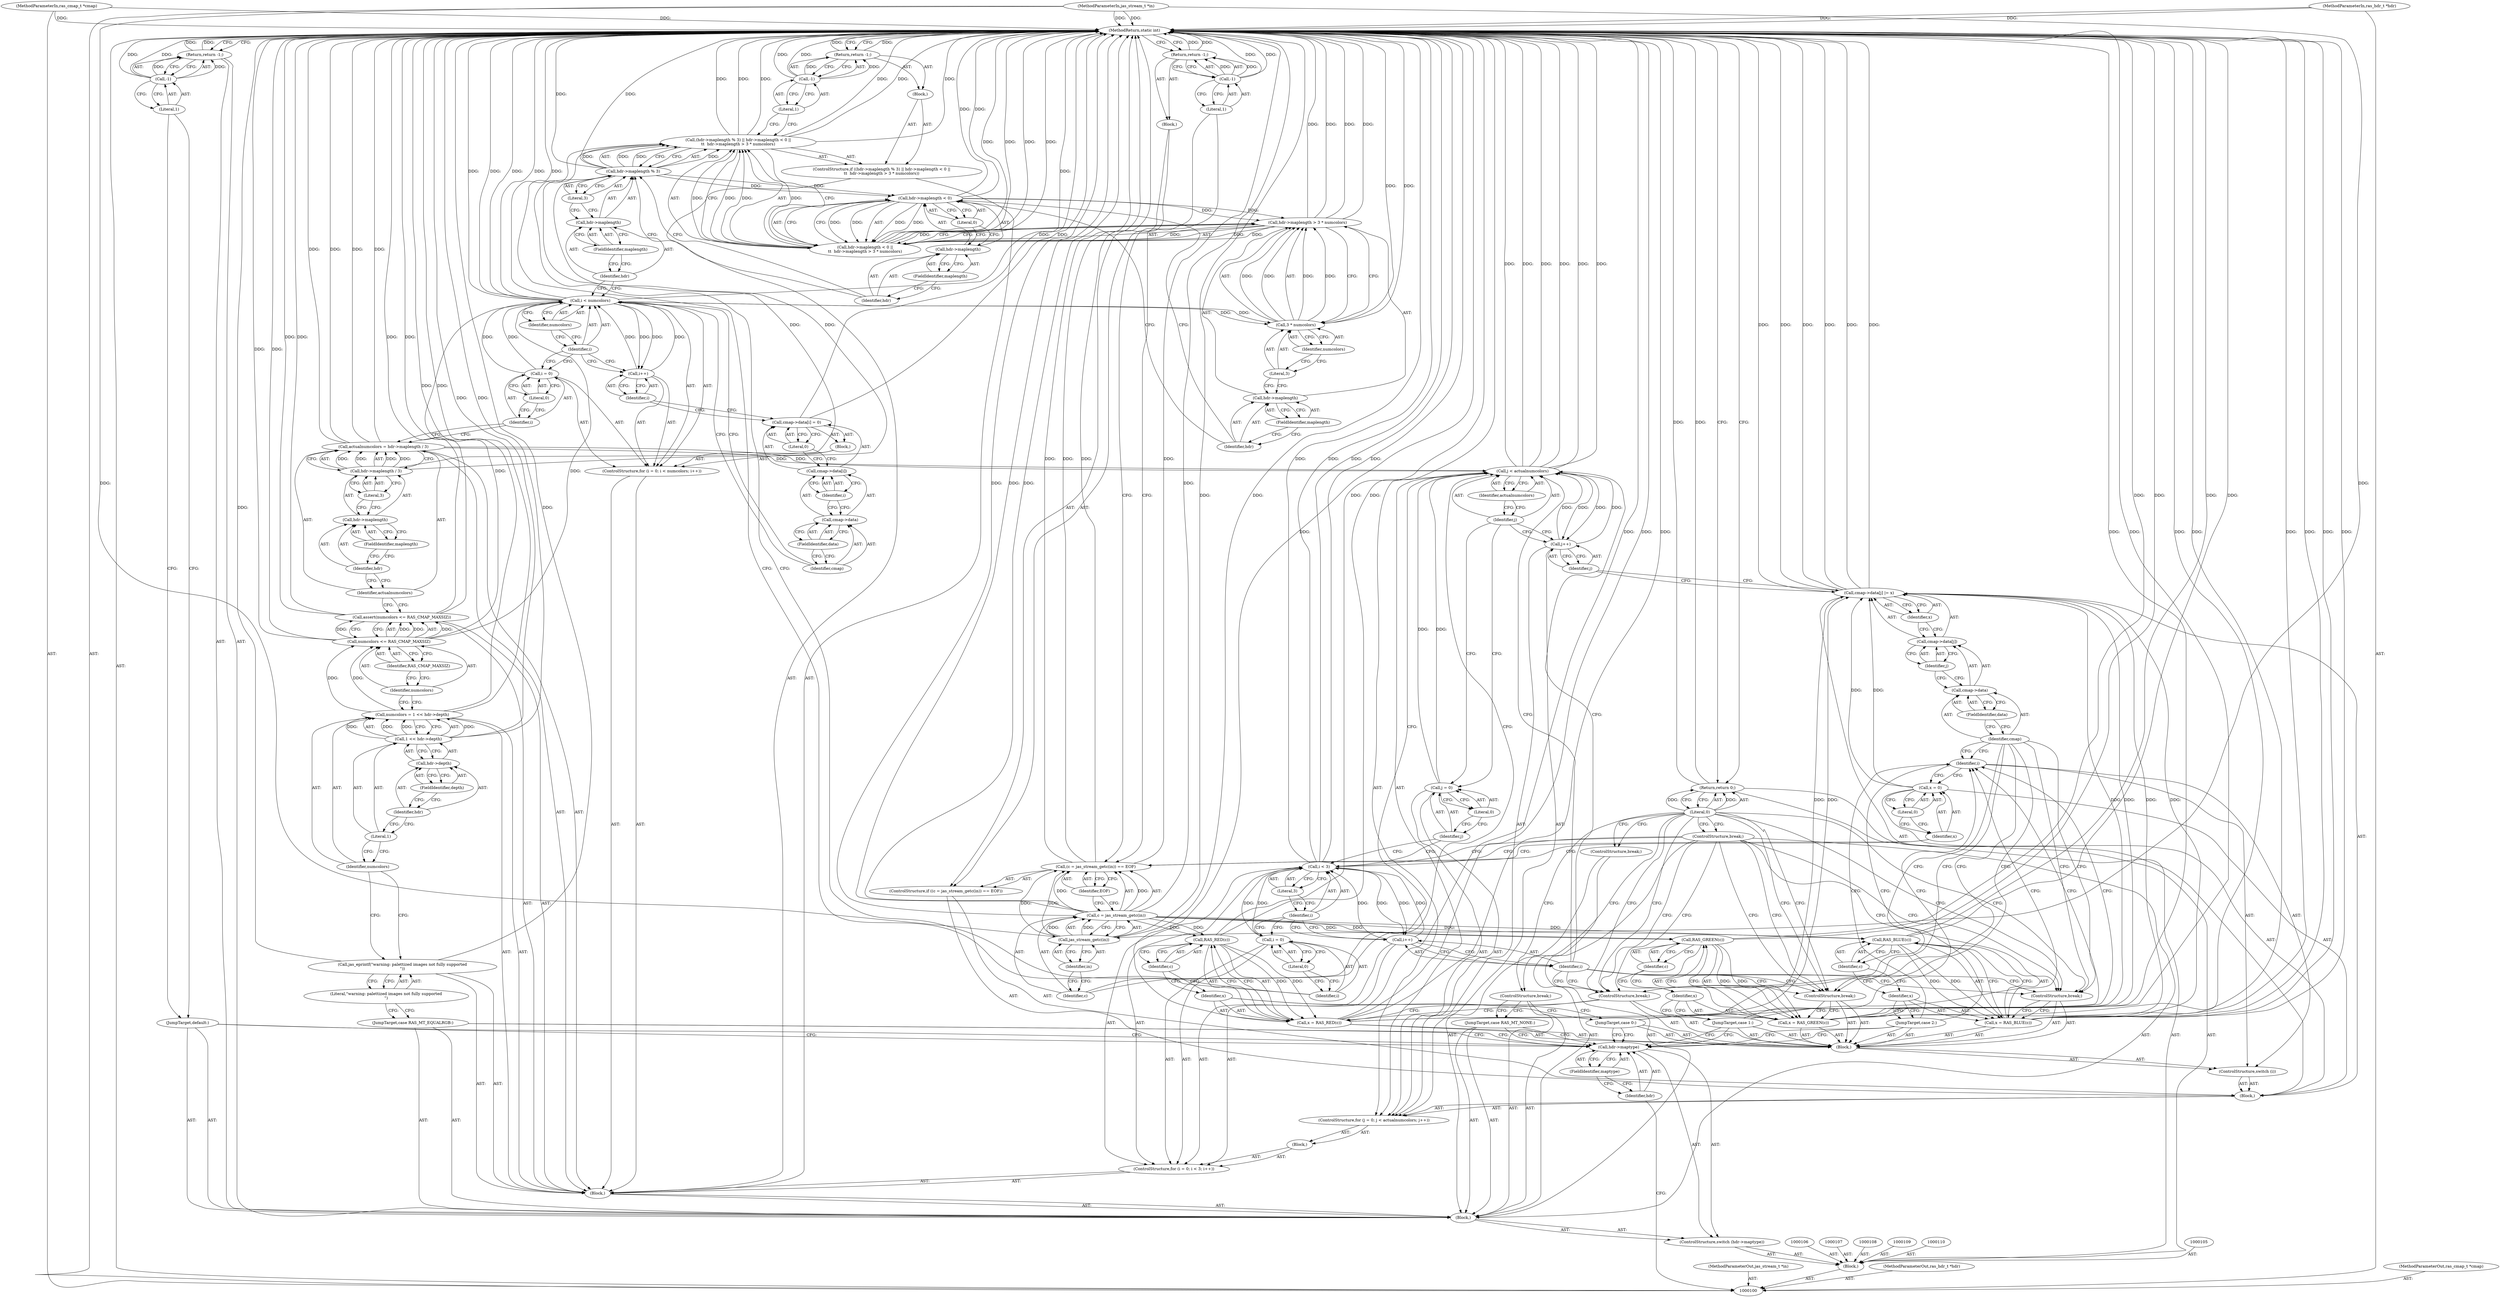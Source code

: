 digraph "1_jasper_411a4068f8c464e883358bf403a3e25158863823" {
"1000251" [label="(MethodReturn,static int)"];
"1000101" [label="(MethodParameterIn,jas_stream_t *in)"];
"1000358" [label="(MethodParameterOut,jas_stream_t *in)"];
"1000102" [label="(MethodParameterIn,ras_hdr_t *hdr)"];
"1000359" [label="(MethodParameterOut,ras_hdr_t *hdr)"];
"1000103" [label="(MethodParameterIn,ras_cmap_t *cmap)"];
"1000360" [label="(MethodParameterOut,ras_cmap_t *cmap)"];
"1000111" [label="(ControlStructure,switch (hdr->maptype))"];
"1000114" [label="(FieldIdentifier,maptype)"];
"1000115" [label="(Block,)"];
"1000112" [label="(Call,hdr->maptype)"];
"1000113" [label="(Identifier,hdr)"];
"1000116" [label="(JumpTarget,case RAS_MT_NONE:)"];
"1000117" [label="(ControlStructure,break;)"];
"1000118" [label="(JumpTarget,case RAS_MT_EQUALRGB:)"];
"1000119" [label="(Block,)"];
"1000121" [label="(Literal,\"warning: palettized images not fully supported\n\")"];
"1000120" [label="(Call,jas_eprintf(\"warning: palettized images not fully supported\n\"))"];
"1000124" [label="(Call,1 << hdr->depth)"];
"1000125" [label="(Literal,1)"];
"1000126" [label="(Call,hdr->depth)"];
"1000127" [label="(Identifier,hdr)"];
"1000128" [label="(FieldIdentifier,depth)"];
"1000122" [label="(Call,numcolors = 1 << hdr->depth)"];
"1000123" [label="(Identifier,numcolors)"];
"1000129" [label="(Call,assert(numcolors <= RAS_CMAP_MAXSIZ))"];
"1000132" [label="(Identifier,RAS_CMAP_MAXSIZ)"];
"1000130" [label="(Call,numcolors <= RAS_CMAP_MAXSIZ)"];
"1000131" [label="(Identifier,numcolors)"];
"1000135" [label="(Call,hdr->maplength / 3)"];
"1000136" [label="(Call,hdr->maplength)"];
"1000137" [label="(Identifier,hdr)"];
"1000138" [label="(FieldIdentifier,maplength)"];
"1000133" [label="(Call,actualnumcolors = hdr->maplength / 3)"];
"1000134" [label="(Identifier,actualnumcolors)"];
"1000139" [label="(Literal,3)"];
"1000143" [label="(Literal,0)"];
"1000144" [label="(Call,i < numcolors)"];
"1000145" [label="(Identifier,i)"];
"1000146" [label="(Identifier,numcolors)"];
"1000140" [label="(ControlStructure,for (i = 0; i < numcolors; i++))"];
"1000147" [label="(Call,i++)"];
"1000148" [label="(Identifier,i)"];
"1000149" [label="(Block,)"];
"1000141" [label="(Call,i = 0)"];
"1000142" [label="(Identifier,i)"];
"1000104" [label="(Block,)"];
"1000154" [label="(FieldIdentifier,data)"];
"1000155" [label="(Identifier,i)"];
"1000156" [label="(Literal,0)"];
"1000150" [label="(Call,cmap->data[i] = 0)"];
"1000151" [label="(Call,cmap->data[i])"];
"1000152" [label="(Call,cmap->data)"];
"1000153" [label="(Identifier,cmap)"];
"1000162" [label="(FieldIdentifier,maplength)"];
"1000157" [label="(ControlStructure,if ((hdr->maplength % 3) || hdr->maplength < 0 ||\n\t\t  hdr->maplength > 3 * numcolors))"];
"1000163" [label="(Literal,3)"];
"1000164" [label="(Call,hdr->maplength < 0 ||\n\t\t  hdr->maplength > 3 * numcolors)"];
"1000165" [label="(Call,hdr->maplength < 0)"];
"1000166" [label="(Call,hdr->maplength)"];
"1000167" [label="(Identifier,hdr)"];
"1000168" [label="(FieldIdentifier,maplength)"];
"1000169" [label="(Literal,0)"];
"1000158" [label="(Call,(hdr->maplength % 3) || hdr->maplength < 0 ||\n\t\t  hdr->maplength > 3 * numcolors)"];
"1000159" [label="(Call,hdr->maplength % 3)"];
"1000160" [label="(Call,hdr->maplength)"];
"1000161" [label="(Identifier,hdr)"];
"1000174" [label="(Call,3 * numcolors)"];
"1000175" [label="(Literal,3)"];
"1000176" [label="(Identifier,numcolors)"];
"1000177" [label="(Block,)"];
"1000170" [label="(Call,hdr->maplength > 3 * numcolors)"];
"1000171" [label="(Call,hdr->maplength)"];
"1000172" [label="(Identifier,hdr)"];
"1000173" [label="(FieldIdentifier,maplength)"];
"1000179" [label="(Call,-1)"];
"1000180" [label="(Literal,1)"];
"1000178" [label="(Return,return -1;)"];
"1000184" [label="(Literal,0)"];
"1000185" [label="(Call,i < 3)"];
"1000186" [label="(Identifier,i)"];
"1000187" [label="(Literal,3)"];
"1000181" [label="(ControlStructure,for (i = 0; i < 3; i++))"];
"1000188" [label="(Call,i++)"];
"1000189" [label="(Identifier,i)"];
"1000190" [label="(Block,)"];
"1000182" [label="(Call,i = 0)"];
"1000183" [label="(Identifier,i)"];
"1000194" [label="(Literal,0)"];
"1000195" [label="(Call,j < actualnumcolors)"];
"1000196" [label="(Identifier,j)"];
"1000197" [label="(Identifier,actualnumcolors)"];
"1000191" [label="(ControlStructure,for (j = 0; j < actualnumcolors; j++))"];
"1000198" [label="(Call,j++)"];
"1000199" [label="(Identifier,j)"];
"1000200" [label="(Block,)"];
"1000192" [label="(Call,j = 0)"];
"1000193" [label="(Identifier,j)"];
"1000205" [label="(Call,jas_stream_getc(in))"];
"1000206" [label="(Identifier,in)"];
"1000207" [label="(Identifier,EOF)"];
"1000201" [label="(ControlStructure,if ((c = jas_stream_getc(in)) == EOF))"];
"1000208" [label="(Block,)"];
"1000202" [label="(Call,(c = jas_stream_getc(in)) == EOF)"];
"1000203" [label="(Call,c = jas_stream_getc(in))"];
"1000204" [label="(Identifier,c)"];
"1000210" [label="(Call,-1)"];
"1000211" [label="(Literal,1)"];
"1000209" [label="(Return,return -1;)"];
"1000212" [label="(Call,x = 0)"];
"1000213" [label="(Identifier,x)"];
"1000214" [label="(Literal,0)"];
"1000216" [label="(Identifier,i)"];
"1000217" [label="(Block,)"];
"1000215" [label="(ControlStructure,switch (i))"];
"1000218" [label="(JumpTarget,case 0:)"];
"1000222" [label="(Identifier,c)"];
"1000219" [label="(Call,x = RAS_RED(c))"];
"1000220" [label="(Identifier,x)"];
"1000221" [label="(Call,RAS_RED(c))"];
"1000223" [label="(ControlStructure,break;)"];
"1000224" [label="(JumpTarget,case 1:)"];
"1000228" [label="(Identifier,c)"];
"1000225" [label="(Call,x = RAS_GREEN(c))"];
"1000226" [label="(Identifier,x)"];
"1000227" [label="(Call,RAS_GREEN(c))"];
"1000229" [label="(ControlStructure,break;)"];
"1000230" [label="(JumpTarget,case 2:)"];
"1000234" [label="(Identifier,c)"];
"1000231" [label="(Call,x = RAS_BLUE(c))"];
"1000232" [label="(Identifier,x)"];
"1000233" [label="(Call,RAS_BLUE(c))"];
"1000235" [label="(ControlStructure,break;)"];
"1000240" [label="(FieldIdentifier,data)"];
"1000241" [label="(Identifier,j)"];
"1000242" [label="(Identifier,x)"];
"1000236" [label="(Call,cmap->data[j] |= x)"];
"1000237" [label="(Call,cmap->data[j])"];
"1000238" [label="(Call,cmap->data)"];
"1000239" [label="(Identifier,cmap)"];
"1000243" [label="(ControlStructure,break;)"];
"1000244" [label="(JumpTarget,default:)"];
"1000247" [label="(Literal,1)"];
"1000245" [label="(Return,return -1;)"];
"1000246" [label="(Call,-1)"];
"1000248" [label="(ControlStructure,break;)"];
"1000249" [label="(Return,return 0;)"];
"1000250" [label="(Literal,0)"];
"1000251" -> "1000100"  [label="AST: "];
"1000251" -> "1000178"  [label="CFG: "];
"1000251" -> "1000209"  [label="CFG: "];
"1000251" -> "1000245"  [label="CFG: "];
"1000251" -> "1000249"  [label="CFG: "];
"1000178" -> "1000251"  [label="DDG: "];
"1000249" -> "1000251"  [label="DDG: "];
"1000209" -> "1000251"  [label="DDG: "];
"1000245" -> "1000251"  [label="DDG: "];
"1000236" -> "1000251"  [label="DDG: "];
"1000236" -> "1000251"  [label="DDG: "];
"1000236" -> "1000251"  [label="DDG: "];
"1000185" -> "1000251"  [label="DDG: "];
"1000185" -> "1000251"  [label="DDG: "];
"1000179" -> "1000251"  [label="DDG: "];
"1000202" -> "1000251"  [label="DDG: "];
"1000202" -> "1000251"  [label="DDG: "];
"1000203" -> "1000251"  [label="DDG: "];
"1000203" -> "1000251"  [label="DDG: "];
"1000170" -> "1000251"  [label="DDG: "];
"1000170" -> "1000251"  [label="DDG: "];
"1000158" -> "1000251"  [label="DDG: "];
"1000158" -> "1000251"  [label="DDG: "];
"1000158" -> "1000251"  [label="DDG: "];
"1000129" -> "1000251"  [label="DDG: "];
"1000129" -> "1000251"  [label="DDG: "];
"1000124" -> "1000251"  [label="DDG: "];
"1000219" -> "1000251"  [label="DDG: "];
"1000219" -> "1000251"  [label="DDG: "];
"1000225" -> "1000251"  [label="DDG: "];
"1000225" -> "1000251"  [label="DDG: "];
"1000210" -> "1000251"  [label="DDG: "];
"1000150" -> "1000251"  [label="DDG: "];
"1000231" -> "1000251"  [label="DDG: "];
"1000231" -> "1000251"  [label="DDG: "];
"1000159" -> "1000251"  [label="DDG: "];
"1000227" -> "1000251"  [label="DDG: "];
"1000205" -> "1000251"  [label="DDG: "];
"1000130" -> "1000251"  [label="DDG: "];
"1000165" -> "1000251"  [label="DDG: "];
"1000195" -> "1000251"  [label="DDG: "];
"1000195" -> "1000251"  [label="DDG: "];
"1000195" -> "1000251"  [label="DDG: "];
"1000144" -> "1000251"  [label="DDG: "];
"1000144" -> "1000251"  [label="DDG: "];
"1000144" -> "1000251"  [label="DDG: "];
"1000133" -> "1000251"  [label="DDG: "];
"1000133" -> "1000251"  [label="DDG: "];
"1000103" -> "1000251"  [label="DDG: "];
"1000221" -> "1000251"  [label="DDG: "];
"1000174" -> "1000251"  [label="DDG: "];
"1000102" -> "1000251"  [label="DDG: "];
"1000101" -> "1000251"  [label="DDG: "];
"1000120" -> "1000251"  [label="DDG: "];
"1000233" -> "1000251"  [label="DDG: "];
"1000164" -> "1000251"  [label="DDG: "];
"1000164" -> "1000251"  [label="DDG: "];
"1000246" -> "1000251"  [label="DDG: "];
"1000122" -> "1000251"  [label="DDG: "];
"1000101" -> "1000100"  [label="AST: "];
"1000101" -> "1000251"  [label="DDG: "];
"1000101" -> "1000205"  [label="DDG: "];
"1000358" -> "1000100"  [label="AST: "];
"1000102" -> "1000100"  [label="AST: "];
"1000102" -> "1000251"  [label="DDG: "];
"1000359" -> "1000100"  [label="AST: "];
"1000103" -> "1000100"  [label="AST: "];
"1000103" -> "1000251"  [label="DDG: "];
"1000360" -> "1000100"  [label="AST: "];
"1000111" -> "1000104"  [label="AST: "];
"1000112" -> "1000111"  [label="AST: "];
"1000115" -> "1000111"  [label="AST: "];
"1000114" -> "1000112"  [label="AST: "];
"1000114" -> "1000113"  [label="CFG: "];
"1000112" -> "1000114"  [label="CFG: "];
"1000115" -> "1000111"  [label="AST: "];
"1000116" -> "1000115"  [label="AST: "];
"1000117" -> "1000115"  [label="AST: "];
"1000118" -> "1000115"  [label="AST: "];
"1000119" -> "1000115"  [label="AST: "];
"1000243" -> "1000115"  [label="AST: "];
"1000244" -> "1000115"  [label="AST: "];
"1000245" -> "1000115"  [label="AST: "];
"1000248" -> "1000115"  [label="AST: "];
"1000112" -> "1000111"  [label="AST: "];
"1000112" -> "1000114"  [label="CFG: "];
"1000113" -> "1000112"  [label="AST: "];
"1000114" -> "1000112"  [label="AST: "];
"1000116" -> "1000112"  [label="CFG: "];
"1000118" -> "1000112"  [label="CFG: "];
"1000218" -> "1000112"  [label="CFG: "];
"1000224" -> "1000112"  [label="CFG: "];
"1000230" -> "1000112"  [label="CFG: "];
"1000244" -> "1000112"  [label="CFG: "];
"1000113" -> "1000112"  [label="AST: "];
"1000113" -> "1000100"  [label="CFG: "];
"1000114" -> "1000113"  [label="CFG: "];
"1000116" -> "1000115"  [label="AST: "];
"1000116" -> "1000112"  [label="CFG: "];
"1000117" -> "1000116"  [label="CFG: "];
"1000117" -> "1000115"  [label="AST: "];
"1000117" -> "1000116"  [label="CFG: "];
"1000250" -> "1000117"  [label="CFG: "];
"1000118" -> "1000115"  [label="AST: "];
"1000118" -> "1000112"  [label="CFG: "];
"1000121" -> "1000118"  [label="CFG: "];
"1000119" -> "1000115"  [label="AST: "];
"1000120" -> "1000119"  [label="AST: "];
"1000122" -> "1000119"  [label="AST: "];
"1000129" -> "1000119"  [label="AST: "];
"1000133" -> "1000119"  [label="AST: "];
"1000140" -> "1000119"  [label="AST: "];
"1000157" -> "1000119"  [label="AST: "];
"1000181" -> "1000119"  [label="AST: "];
"1000121" -> "1000120"  [label="AST: "];
"1000121" -> "1000118"  [label="CFG: "];
"1000120" -> "1000121"  [label="CFG: "];
"1000120" -> "1000119"  [label="AST: "];
"1000120" -> "1000121"  [label="CFG: "];
"1000121" -> "1000120"  [label="AST: "];
"1000123" -> "1000120"  [label="CFG: "];
"1000120" -> "1000251"  [label="DDG: "];
"1000124" -> "1000122"  [label="AST: "];
"1000124" -> "1000126"  [label="CFG: "];
"1000125" -> "1000124"  [label="AST: "];
"1000126" -> "1000124"  [label="AST: "];
"1000122" -> "1000124"  [label="CFG: "];
"1000124" -> "1000251"  [label="DDG: "];
"1000124" -> "1000122"  [label="DDG: "];
"1000124" -> "1000122"  [label="DDG: "];
"1000125" -> "1000124"  [label="AST: "];
"1000125" -> "1000123"  [label="CFG: "];
"1000127" -> "1000125"  [label="CFG: "];
"1000126" -> "1000124"  [label="AST: "];
"1000126" -> "1000128"  [label="CFG: "];
"1000127" -> "1000126"  [label="AST: "];
"1000128" -> "1000126"  [label="AST: "];
"1000124" -> "1000126"  [label="CFG: "];
"1000127" -> "1000126"  [label="AST: "];
"1000127" -> "1000125"  [label="CFG: "];
"1000128" -> "1000127"  [label="CFG: "];
"1000128" -> "1000126"  [label="AST: "];
"1000128" -> "1000127"  [label="CFG: "];
"1000126" -> "1000128"  [label="CFG: "];
"1000122" -> "1000119"  [label="AST: "];
"1000122" -> "1000124"  [label="CFG: "];
"1000123" -> "1000122"  [label="AST: "];
"1000124" -> "1000122"  [label="AST: "];
"1000131" -> "1000122"  [label="CFG: "];
"1000122" -> "1000251"  [label="DDG: "];
"1000124" -> "1000122"  [label="DDG: "];
"1000124" -> "1000122"  [label="DDG: "];
"1000122" -> "1000130"  [label="DDG: "];
"1000123" -> "1000122"  [label="AST: "];
"1000123" -> "1000120"  [label="CFG: "];
"1000125" -> "1000123"  [label="CFG: "];
"1000129" -> "1000119"  [label="AST: "];
"1000129" -> "1000130"  [label="CFG: "];
"1000130" -> "1000129"  [label="AST: "];
"1000134" -> "1000129"  [label="CFG: "];
"1000129" -> "1000251"  [label="DDG: "];
"1000129" -> "1000251"  [label="DDG: "];
"1000130" -> "1000129"  [label="DDG: "];
"1000130" -> "1000129"  [label="DDG: "];
"1000132" -> "1000130"  [label="AST: "];
"1000132" -> "1000131"  [label="CFG: "];
"1000130" -> "1000132"  [label="CFG: "];
"1000130" -> "1000129"  [label="AST: "];
"1000130" -> "1000132"  [label="CFG: "];
"1000131" -> "1000130"  [label="AST: "];
"1000132" -> "1000130"  [label="AST: "];
"1000129" -> "1000130"  [label="CFG: "];
"1000130" -> "1000251"  [label="DDG: "];
"1000130" -> "1000129"  [label="DDG: "];
"1000130" -> "1000129"  [label="DDG: "];
"1000122" -> "1000130"  [label="DDG: "];
"1000130" -> "1000144"  [label="DDG: "];
"1000131" -> "1000130"  [label="AST: "];
"1000131" -> "1000122"  [label="CFG: "];
"1000132" -> "1000131"  [label="CFG: "];
"1000135" -> "1000133"  [label="AST: "];
"1000135" -> "1000139"  [label="CFG: "];
"1000136" -> "1000135"  [label="AST: "];
"1000139" -> "1000135"  [label="AST: "];
"1000133" -> "1000135"  [label="CFG: "];
"1000135" -> "1000133"  [label="DDG: "];
"1000135" -> "1000133"  [label="DDG: "];
"1000135" -> "1000159"  [label="DDG: "];
"1000136" -> "1000135"  [label="AST: "];
"1000136" -> "1000138"  [label="CFG: "];
"1000137" -> "1000136"  [label="AST: "];
"1000138" -> "1000136"  [label="AST: "];
"1000139" -> "1000136"  [label="CFG: "];
"1000137" -> "1000136"  [label="AST: "];
"1000137" -> "1000134"  [label="CFG: "];
"1000138" -> "1000137"  [label="CFG: "];
"1000138" -> "1000136"  [label="AST: "];
"1000138" -> "1000137"  [label="CFG: "];
"1000136" -> "1000138"  [label="CFG: "];
"1000133" -> "1000119"  [label="AST: "];
"1000133" -> "1000135"  [label="CFG: "];
"1000134" -> "1000133"  [label="AST: "];
"1000135" -> "1000133"  [label="AST: "];
"1000142" -> "1000133"  [label="CFG: "];
"1000133" -> "1000251"  [label="DDG: "];
"1000133" -> "1000251"  [label="DDG: "];
"1000135" -> "1000133"  [label="DDG: "];
"1000135" -> "1000133"  [label="DDG: "];
"1000133" -> "1000195"  [label="DDG: "];
"1000134" -> "1000133"  [label="AST: "];
"1000134" -> "1000129"  [label="CFG: "];
"1000137" -> "1000134"  [label="CFG: "];
"1000139" -> "1000135"  [label="AST: "];
"1000139" -> "1000136"  [label="CFG: "];
"1000135" -> "1000139"  [label="CFG: "];
"1000143" -> "1000141"  [label="AST: "];
"1000143" -> "1000142"  [label="CFG: "];
"1000141" -> "1000143"  [label="CFG: "];
"1000144" -> "1000140"  [label="AST: "];
"1000144" -> "1000146"  [label="CFG: "];
"1000145" -> "1000144"  [label="AST: "];
"1000146" -> "1000144"  [label="AST: "];
"1000153" -> "1000144"  [label="CFG: "];
"1000161" -> "1000144"  [label="CFG: "];
"1000144" -> "1000251"  [label="DDG: "];
"1000144" -> "1000251"  [label="DDG: "];
"1000144" -> "1000251"  [label="DDG: "];
"1000141" -> "1000144"  [label="DDG: "];
"1000147" -> "1000144"  [label="DDG: "];
"1000130" -> "1000144"  [label="DDG: "];
"1000144" -> "1000147"  [label="DDG: "];
"1000144" -> "1000174"  [label="DDG: "];
"1000145" -> "1000144"  [label="AST: "];
"1000145" -> "1000141"  [label="CFG: "];
"1000145" -> "1000147"  [label="CFG: "];
"1000146" -> "1000145"  [label="CFG: "];
"1000146" -> "1000144"  [label="AST: "];
"1000146" -> "1000145"  [label="CFG: "];
"1000144" -> "1000146"  [label="CFG: "];
"1000140" -> "1000119"  [label="AST: "];
"1000141" -> "1000140"  [label="AST: "];
"1000144" -> "1000140"  [label="AST: "];
"1000147" -> "1000140"  [label="AST: "];
"1000149" -> "1000140"  [label="AST: "];
"1000147" -> "1000140"  [label="AST: "];
"1000147" -> "1000148"  [label="CFG: "];
"1000148" -> "1000147"  [label="AST: "];
"1000145" -> "1000147"  [label="CFG: "];
"1000147" -> "1000144"  [label="DDG: "];
"1000144" -> "1000147"  [label="DDG: "];
"1000148" -> "1000147"  [label="AST: "];
"1000148" -> "1000150"  [label="CFG: "];
"1000147" -> "1000148"  [label="CFG: "];
"1000149" -> "1000140"  [label="AST: "];
"1000150" -> "1000149"  [label="AST: "];
"1000141" -> "1000140"  [label="AST: "];
"1000141" -> "1000143"  [label="CFG: "];
"1000142" -> "1000141"  [label="AST: "];
"1000143" -> "1000141"  [label="AST: "];
"1000145" -> "1000141"  [label="CFG: "];
"1000141" -> "1000144"  [label="DDG: "];
"1000142" -> "1000141"  [label="AST: "];
"1000142" -> "1000133"  [label="CFG: "];
"1000143" -> "1000142"  [label="CFG: "];
"1000104" -> "1000100"  [label="AST: "];
"1000105" -> "1000104"  [label="AST: "];
"1000106" -> "1000104"  [label="AST: "];
"1000107" -> "1000104"  [label="AST: "];
"1000108" -> "1000104"  [label="AST: "];
"1000109" -> "1000104"  [label="AST: "];
"1000110" -> "1000104"  [label="AST: "];
"1000111" -> "1000104"  [label="AST: "];
"1000249" -> "1000104"  [label="AST: "];
"1000154" -> "1000152"  [label="AST: "];
"1000154" -> "1000153"  [label="CFG: "];
"1000152" -> "1000154"  [label="CFG: "];
"1000155" -> "1000151"  [label="AST: "];
"1000155" -> "1000152"  [label="CFG: "];
"1000151" -> "1000155"  [label="CFG: "];
"1000156" -> "1000150"  [label="AST: "];
"1000156" -> "1000151"  [label="CFG: "];
"1000150" -> "1000156"  [label="CFG: "];
"1000150" -> "1000149"  [label="AST: "];
"1000150" -> "1000156"  [label="CFG: "];
"1000151" -> "1000150"  [label="AST: "];
"1000156" -> "1000150"  [label="AST: "];
"1000148" -> "1000150"  [label="CFG: "];
"1000150" -> "1000251"  [label="DDG: "];
"1000151" -> "1000150"  [label="AST: "];
"1000151" -> "1000155"  [label="CFG: "];
"1000152" -> "1000151"  [label="AST: "];
"1000155" -> "1000151"  [label="AST: "];
"1000156" -> "1000151"  [label="CFG: "];
"1000152" -> "1000151"  [label="AST: "];
"1000152" -> "1000154"  [label="CFG: "];
"1000153" -> "1000152"  [label="AST: "];
"1000154" -> "1000152"  [label="AST: "];
"1000155" -> "1000152"  [label="CFG: "];
"1000153" -> "1000152"  [label="AST: "];
"1000153" -> "1000144"  [label="CFG: "];
"1000154" -> "1000153"  [label="CFG: "];
"1000162" -> "1000160"  [label="AST: "];
"1000162" -> "1000161"  [label="CFG: "];
"1000160" -> "1000162"  [label="CFG: "];
"1000157" -> "1000119"  [label="AST: "];
"1000158" -> "1000157"  [label="AST: "];
"1000177" -> "1000157"  [label="AST: "];
"1000163" -> "1000159"  [label="AST: "];
"1000163" -> "1000160"  [label="CFG: "];
"1000159" -> "1000163"  [label="CFG: "];
"1000164" -> "1000158"  [label="AST: "];
"1000164" -> "1000165"  [label="CFG: "];
"1000164" -> "1000170"  [label="CFG: "];
"1000165" -> "1000164"  [label="AST: "];
"1000170" -> "1000164"  [label="AST: "];
"1000158" -> "1000164"  [label="CFG: "];
"1000164" -> "1000251"  [label="DDG: "];
"1000164" -> "1000251"  [label="DDG: "];
"1000164" -> "1000158"  [label="DDG: "];
"1000164" -> "1000158"  [label="DDG: "];
"1000165" -> "1000164"  [label="DDG: "];
"1000165" -> "1000164"  [label="DDG: "];
"1000170" -> "1000164"  [label="DDG: "];
"1000170" -> "1000164"  [label="DDG: "];
"1000165" -> "1000164"  [label="AST: "];
"1000165" -> "1000169"  [label="CFG: "];
"1000166" -> "1000165"  [label="AST: "];
"1000169" -> "1000165"  [label="AST: "];
"1000172" -> "1000165"  [label="CFG: "];
"1000164" -> "1000165"  [label="CFG: "];
"1000165" -> "1000251"  [label="DDG: "];
"1000165" -> "1000164"  [label="DDG: "];
"1000165" -> "1000164"  [label="DDG: "];
"1000159" -> "1000165"  [label="DDG: "];
"1000165" -> "1000170"  [label="DDG: "];
"1000166" -> "1000165"  [label="AST: "];
"1000166" -> "1000168"  [label="CFG: "];
"1000167" -> "1000166"  [label="AST: "];
"1000168" -> "1000166"  [label="AST: "];
"1000169" -> "1000166"  [label="CFG: "];
"1000167" -> "1000166"  [label="AST: "];
"1000167" -> "1000159"  [label="CFG: "];
"1000168" -> "1000167"  [label="CFG: "];
"1000168" -> "1000166"  [label="AST: "];
"1000168" -> "1000167"  [label="CFG: "];
"1000166" -> "1000168"  [label="CFG: "];
"1000169" -> "1000165"  [label="AST: "];
"1000169" -> "1000166"  [label="CFG: "];
"1000165" -> "1000169"  [label="CFG: "];
"1000158" -> "1000157"  [label="AST: "];
"1000158" -> "1000159"  [label="CFG: "];
"1000158" -> "1000164"  [label="CFG: "];
"1000159" -> "1000158"  [label="AST: "];
"1000164" -> "1000158"  [label="AST: "];
"1000180" -> "1000158"  [label="CFG: "];
"1000183" -> "1000158"  [label="CFG: "];
"1000158" -> "1000251"  [label="DDG: "];
"1000158" -> "1000251"  [label="DDG: "];
"1000158" -> "1000251"  [label="DDG: "];
"1000159" -> "1000158"  [label="DDG: "];
"1000159" -> "1000158"  [label="DDG: "];
"1000164" -> "1000158"  [label="DDG: "];
"1000164" -> "1000158"  [label="DDG: "];
"1000159" -> "1000158"  [label="AST: "];
"1000159" -> "1000163"  [label="CFG: "];
"1000160" -> "1000159"  [label="AST: "];
"1000163" -> "1000159"  [label="AST: "];
"1000167" -> "1000159"  [label="CFG: "];
"1000158" -> "1000159"  [label="CFG: "];
"1000159" -> "1000251"  [label="DDG: "];
"1000159" -> "1000158"  [label="DDG: "];
"1000159" -> "1000158"  [label="DDG: "];
"1000135" -> "1000159"  [label="DDG: "];
"1000159" -> "1000165"  [label="DDG: "];
"1000160" -> "1000159"  [label="AST: "];
"1000160" -> "1000162"  [label="CFG: "];
"1000161" -> "1000160"  [label="AST: "];
"1000162" -> "1000160"  [label="AST: "];
"1000163" -> "1000160"  [label="CFG: "];
"1000161" -> "1000160"  [label="AST: "];
"1000161" -> "1000144"  [label="CFG: "];
"1000162" -> "1000161"  [label="CFG: "];
"1000174" -> "1000170"  [label="AST: "];
"1000174" -> "1000176"  [label="CFG: "];
"1000175" -> "1000174"  [label="AST: "];
"1000176" -> "1000174"  [label="AST: "];
"1000170" -> "1000174"  [label="CFG: "];
"1000174" -> "1000251"  [label="DDG: "];
"1000174" -> "1000170"  [label="DDG: "];
"1000174" -> "1000170"  [label="DDG: "];
"1000144" -> "1000174"  [label="DDG: "];
"1000175" -> "1000174"  [label="AST: "];
"1000175" -> "1000171"  [label="CFG: "];
"1000176" -> "1000175"  [label="CFG: "];
"1000176" -> "1000174"  [label="AST: "];
"1000176" -> "1000175"  [label="CFG: "];
"1000174" -> "1000176"  [label="CFG: "];
"1000177" -> "1000157"  [label="AST: "];
"1000178" -> "1000177"  [label="AST: "];
"1000170" -> "1000164"  [label="AST: "];
"1000170" -> "1000174"  [label="CFG: "];
"1000171" -> "1000170"  [label="AST: "];
"1000174" -> "1000170"  [label="AST: "];
"1000164" -> "1000170"  [label="CFG: "];
"1000170" -> "1000251"  [label="DDG: "];
"1000170" -> "1000251"  [label="DDG: "];
"1000170" -> "1000164"  [label="DDG: "];
"1000170" -> "1000164"  [label="DDG: "];
"1000165" -> "1000170"  [label="DDG: "];
"1000174" -> "1000170"  [label="DDG: "];
"1000174" -> "1000170"  [label="DDG: "];
"1000171" -> "1000170"  [label="AST: "];
"1000171" -> "1000173"  [label="CFG: "];
"1000172" -> "1000171"  [label="AST: "];
"1000173" -> "1000171"  [label="AST: "];
"1000175" -> "1000171"  [label="CFG: "];
"1000172" -> "1000171"  [label="AST: "];
"1000172" -> "1000165"  [label="CFG: "];
"1000173" -> "1000172"  [label="CFG: "];
"1000173" -> "1000171"  [label="AST: "];
"1000173" -> "1000172"  [label="CFG: "];
"1000171" -> "1000173"  [label="CFG: "];
"1000179" -> "1000178"  [label="AST: "];
"1000179" -> "1000180"  [label="CFG: "];
"1000180" -> "1000179"  [label="AST: "];
"1000178" -> "1000179"  [label="CFG: "];
"1000179" -> "1000251"  [label="DDG: "];
"1000179" -> "1000178"  [label="DDG: "];
"1000180" -> "1000179"  [label="AST: "];
"1000180" -> "1000158"  [label="CFG: "];
"1000179" -> "1000180"  [label="CFG: "];
"1000178" -> "1000177"  [label="AST: "];
"1000178" -> "1000179"  [label="CFG: "];
"1000179" -> "1000178"  [label="AST: "];
"1000251" -> "1000178"  [label="CFG: "];
"1000178" -> "1000251"  [label="DDG: "];
"1000179" -> "1000178"  [label="DDG: "];
"1000184" -> "1000182"  [label="AST: "];
"1000184" -> "1000183"  [label="CFG: "];
"1000182" -> "1000184"  [label="CFG: "];
"1000185" -> "1000181"  [label="AST: "];
"1000185" -> "1000187"  [label="CFG: "];
"1000186" -> "1000185"  [label="AST: "];
"1000187" -> "1000185"  [label="AST: "];
"1000193" -> "1000185"  [label="CFG: "];
"1000243" -> "1000185"  [label="CFG: "];
"1000185" -> "1000251"  [label="DDG: "];
"1000185" -> "1000251"  [label="DDG: "];
"1000188" -> "1000185"  [label="DDG: "];
"1000182" -> "1000185"  [label="DDG: "];
"1000185" -> "1000188"  [label="DDG: "];
"1000186" -> "1000185"  [label="AST: "];
"1000186" -> "1000182"  [label="CFG: "];
"1000186" -> "1000188"  [label="CFG: "];
"1000187" -> "1000186"  [label="CFG: "];
"1000187" -> "1000185"  [label="AST: "];
"1000187" -> "1000186"  [label="CFG: "];
"1000185" -> "1000187"  [label="CFG: "];
"1000181" -> "1000119"  [label="AST: "];
"1000182" -> "1000181"  [label="AST: "];
"1000185" -> "1000181"  [label="AST: "];
"1000188" -> "1000181"  [label="AST: "];
"1000190" -> "1000181"  [label="AST: "];
"1000188" -> "1000181"  [label="AST: "];
"1000188" -> "1000189"  [label="CFG: "];
"1000189" -> "1000188"  [label="AST: "];
"1000186" -> "1000188"  [label="CFG: "];
"1000188" -> "1000185"  [label="DDG: "];
"1000185" -> "1000188"  [label="DDG: "];
"1000189" -> "1000188"  [label="AST: "];
"1000189" -> "1000195"  [label="CFG: "];
"1000189" -> "1000223"  [label="CFG: "];
"1000189" -> "1000229"  [label="CFG: "];
"1000189" -> "1000235"  [label="CFG: "];
"1000188" -> "1000189"  [label="CFG: "];
"1000190" -> "1000181"  [label="AST: "];
"1000191" -> "1000190"  [label="AST: "];
"1000182" -> "1000181"  [label="AST: "];
"1000182" -> "1000184"  [label="CFG: "];
"1000183" -> "1000182"  [label="AST: "];
"1000184" -> "1000182"  [label="AST: "];
"1000186" -> "1000182"  [label="CFG: "];
"1000182" -> "1000185"  [label="DDG: "];
"1000183" -> "1000182"  [label="AST: "];
"1000183" -> "1000158"  [label="CFG: "];
"1000184" -> "1000183"  [label="CFG: "];
"1000194" -> "1000192"  [label="AST: "];
"1000194" -> "1000193"  [label="CFG: "];
"1000192" -> "1000194"  [label="CFG: "];
"1000195" -> "1000191"  [label="AST: "];
"1000195" -> "1000197"  [label="CFG: "];
"1000196" -> "1000195"  [label="AST: "];
"1000197" -> "1000195"  [label="AST: "];
"1000204" -> "1000195"  [label="CFG: "];
"1000189" -> "1000195"  [label="CFG: "];
"1000195" -> "1000251"  [label="DDG: "];
"1000195" -> "1000251"  [label="DDG: "];
"1000195" -> "1000251"  [label="DDG: "];
"1000198" -> "1000195"  [label="DDG: "];
"1000192" -> "1000195"  [label="DDG: "];
"1000133" -> "1000195"  [label="DDG: "];
"1000195" -> "1000198"  [label="DDG: "];
"1000196" -> "1000195"  [label="AST: "];
"1000196" -> "1000192"  [label="CFG: "];
"1000196" -> "1000198"  [label="CFG: "];
"1000197" -> "1000196"  [label="CFG: "];
"1000197" -> "1000195"  [label="AST: "];
"1000197" -> "1000196"  [label="CFG: "];
"1000195" -> "1000197"  [label="CFG: "];
"1000191" -> "1000190"  [label="AST: "];
"1000192" -> "1000191"  [label="AST: "];
"1000195" -> "1000191"  [label="AST: "];
"1000198" -> "1000191"  [label="AST: "];
"1000200" -> "1000191"  [label="AST: "];
"1000198" -> "1000191"  [label="AST: "];
"1000198" -> "1000199"  [label="CFG: "];
"1000199" -> "1000198"  [label="AST: "];
"1000196" -> "1000198"  [label="CFG: "];
"1000198" -> "1000195"  [label="DDG: "];
"1000195" -> "1000198"  [label="DDG: "];
"1000199" -> "1000198"  [label="AST: "];
"1000199" -> "1000236"  [label="CFG: "];
"1000198" -> "1000199"  [label="CFG: "];
"1000200" -> "1000191"  [label="AST: "];
"1000201" -> "1000200"  [label="AST: "];
"1000212" -> "1000200"  [label="AST: "];
"1000215" -> "1000200"  [label="AST: "];
"1000236" -> "1000200"  [label="AST: "];
"1000192" -> "1000191"  [label="AST: "];
"1000192" -> "1000194"  [label="CFG: "];
"1000193" -> "1000192"  [label="AST: "];
"1000194" -> "1000192"  [label="AST: "];
"1000196" -> "1000192"  [label="CFG: "];
"1000192" -> "1000195"  [label="DDG: "];
"1000193" -> "1000192"  [label="AST: "];
"1000193" -> "1000185"  [label="CFG: "];
"1000194" -> "1000193"  [label="CFG: "];
"1000205" -> "1000203"  [label="AST: "];
"1000205" -> "1000206"  [label="CFG: "];
"1000206" -> "1000205"  [label="AST: "];
"1000203" -> "1000205"  [label="CFG: "];
"1000205" -> "1000251"  [label="DDG: "];
"1000205" -> "1000202"  [label="DDG: "];
"1000205" -> "1000203"  [label="DDG: "];
"1000101" -> "1000205"  [label="DDG: "];
"1000206" -> "1000205"  [label="AST: "];
"1000206" -> "1000204"  [label="CFG: "];
"1000205" -> "1000206"  [label="CFG: "];
"1000207" -> "1000202"  [label="AST: "];
"1000207" -> "1000203"  [label="CFG: "];
"1000202" -> "1000207"  [label="CFG: "];
"1000201" -> "1000200"  [label="AST: "];
"1000202" -> "1000201"  [label="AST: "];
"1000208" -> "1000201"  [label="AST: "];
"1000208" -> "1000201"  [label="AST: "];
"1000209" -> "1000208"  [label="AST: "];
"1000202" -> "1000201"  [label="AST: "];
"1000202" -> "1000207"  [label="CFG: "];
"1000203" -> "1000202"  [label="AST: "];
"1000207" -> "1000202"  [label="AST: "];
"1000211" -> "1000202"  [label="CFG: "];
"1000213" -> "1000202"  [label="CFG: "];
"1000202" -> "1000251"  [label="DDG: "];
"1000202" -> "1000251"  [label="DDG: "];
"1000203" -> "1000202"  [label="DDG: "];
"1000205" -> "1000202"  [label="DDG: "];
"1000203" -> "1000202"  [label="AST: "];
"1000203" -> "1000205"  [label="CFG: "];
"1000204" -> "1000203"  [label="AST: "];
"1000205" -> "1000203"  [label="AST: "];
"1000207" -> "1000203"  [label="CFG: "];
"1000203" -> "1000251"  [label="DDG: "];
"1000203" -> "1000251"  [label="DDG: "];
"1000203" -> "1000202"  [label="DDG: "];
"1000205" -> "1000203"  [label="DDG: "];
"1000203" -> "1000221"  [label="DDG: "];
"1000203" -> "1000227"  [label="DDG: "];
"1000203" -> "1000233"  [label="DDG: "];
"1000204" -> "1000203"  [label="AST: "];
"1000204" -> "1000195"  [label="CFG: "];
"1000206" -> "1000204"  [label="CFG: "];
"1000210" -> "1000209"  [label="AST: "];
"1000210" -> "1000211"  [label="CFG: "];
"1000211" -> "1000210"  [label="AST: "];
"1000209" -> "1000210"  [label="CFG: "];
"1000210" -> "1000251"  [label="DDG: "];
"1000210" -> "1000209"  [label="DDG: "];
"1000211" -> "1000210"  [label="AST: "];
"1000211" -> "1000202"  [label="CFG: "];
"1000210" -> "1000211"  [label="CFG: "];
"1000209" -> "1000208"  [label="AST: "];
"1000209" -> "1000210"  [label="CFG: "];
"1000210" -> "1000209"  [label="AST: "];
"1000251" -> "1000209"  [label="CFG: "];
"1000209" -> "1000251"  [label="DDG: "];
"1000210" -> "1000209"  [label="DDG: "];
"1000212" -> "1000200"  [label="AST: "];
"1000212" -> "1000214"  [label="CFG: "];
"1000213" -> "1000212"  [label="AST: "];
"1000214" -> "1000212"  [label="AST: "];
"1000216" -> "1000212"  [label="CFG: "];
"1000212" -> "1000236"  [label="DDG: "];
"1000213" -> "1000212"  [label="AST: "];
"1000213" -> "1000202"  [label="CFG: "];
"1000214" -> "1000213"  [label="CFG: "];
"1000214" -> "1000212"  [label="AST: "];
"1000214" -> "1000213"  [label="CFG: "];
"1000212" -> "1000214"  [label="CFG: "];
"1000216" -> "1000215"  [label="AST: "];
"1000216" -> "1000212"  [label="CFG: "];
"1000218" -> "1000216"  [label="CFG: "];
"1000224" -> "1000216"  [label="CFG: "];
"1000230" -> "1000216"  [label="CFG: "];
"1000239" -> "1000216"  [label="CFG: "];
"1000217" -> "1000215"  [label="AST: "];
"1000218" -> "1000217"  [label="AST: "];
"1000219" -> "1000217"  [label="AST: "];
"1000223" -> "1000217"  [label="AST: "];
"1000224" -> "1000217"  [label="AST: "];
"1000225" -> "1000217"  [label="AST: "];
"1000229" -> "1000217"  [label="AST: "];
"1000230" -> "1000217"  [label="AST: "];
"1000231" -> "1000217"  [label="AST: "];
"1000235" -> "1000217"  [label="AST: "];
"1000215" -> "1000200"  [label="AST: "];
"1000216" -> "1000215"  [label="AST: "];
"1000217" -> "1000215"  [label="AST: "];
"1000218" -> "1000217"  [label="AST: "];
"1000218" -> "1000112"  [label="CFG: "];
"1000218" -> "1000216"  [label="CFG: "];
"1000220" -> "1000218"  [label="CFG: "];
"1000222" -> "1000221"  [label="AST: "];
"1000222" -> "1000220"  [label="CFG: "];
"1000221" -> "1000222"  [label="CFG: "];
"1000219" -> "1000217"  [label="AST: "];
"1000219" -> "1000221"  [label="CFG: "];
"1000220" -> "1000219"  [label="AST: "];
"1000221" -> "1000219"  [label="AST: "];
"1000223" -> "1000219"  [label="CFG: "];
"1000219" -> "1000251"  [label="DDG: "];
"1000219" -> "1000251"  [label="DDG: "];
"1000221" -> "1000219"  [label="DDG: "];
"1000219" -> "1000236"  [label="DDG: "];
"1000220" -> "1000219"  [label="AST: "];
"1000220" -> "1000218"  [label="CFG: "];
"1000222" -> "1000220"  [label="CFG: "];
"1000221" -> "1000219"  [label="AST: "];
"1000221" -> "1000222"  [label="CFG: "];
"1000222" -> "1000221"  [label="AST: "];
"1000219" -> "1000221"  [label="CFG: "];
"1000221" -> "1000251"  [label="DDG: "];
"1000221" -> "1000219"  [label="DDG: "];
"1000203" -> "1000221"  [label="DDG: "];
"1000223" -> "1000217"  [label="AST: "];
"1000223" -> "1000219"  [label="CFG: "];
"1000239" -> "1000223"  [label="CFG: "];
"1000189" -> "1000223"  [label="CFG: "];
"1000243" -> "1000223"  [label="CFG: "];
"1000250" -> "1000223"  [label="CFG: "];
"1000224" -> "1000217"  [label="AST: "];
"1000224" -> "1000112"  [label="CFG: "];
"1000224" -> "1000216"  [label="CFG: "];
"1000226" -> "1000224"  [label="CFG: "];
"1000228" -> "1000227"  [label="AST: "];
"1000228" -> "1000226"  [label="CFG: "];
"1000227" -> "1000228"  [label="CFG: "];
"1000225" -> "1000217"  [label="AST: "];
"1000225" -> "1000227"  [label="CFG: "];
"1000226" -> "1000225"  [label="AST: "];
"1000227" -> "1000225"  [label="AST: "];
"1000229" -> "1000225"  [label="CFG: "];
"1000225" -> "1000251"  [label="DDG: "];
"1000225" -> "1000251"  [label="DDG: "];
"1000227" -> "1000225"  [label="DDG: "];
"1000225" -> "1000236"  [label="DDG: "];
"1000226" -> "1000225"  [label="AST: "];
"1000226" -> "1000224"  [label="CFG: "];
"1000228" -> "1000226"  [label="CFG: "];
"1000227" -> "1000225"  [label="AST: "];
"1000227" -> "1000228"  [label="CFG: "];
"1000228" -> "1000227"  [label="AST: "];
"1000225" -> "1000227"  [label="CFG: "];
"1000227" -> "1000251"  [label="DDG: "];
"1000227" -> "1000225"  [label="DDG: "];
"1000203" -> "1000227"  [label="DDG: "];
"1000229" -> "1000217"  [label="AST: "];
"1000229" -> "1000225"  [label="CFG: "];
"1000239" -> "1000229"  [label="CFG: "];
"1000189" -> "1000229"  [label="CFG: "];
"1000243" -> "1000229"  [label="CFG: "];
"1000250" -> "1000229"  [label="CFG: "];
"1000230" -> "1000217"  [label="AST: "];
"1000230" -> "1000112"  [label="CFG: "];
"1000230" -> "1000216"  [label="CFG: "];
"1000232" -> "1000230"  [label="CFG: "];
"1000234" -> "1000233"  [label="AST: "];
"1000234" -> "1000232"  [label="CFG: "];
"1000233" -> "1000234"  [label="CFG: "];
"1000231" -> "1000217"  [label="AST: "];
"1000231" -> "1000233"  [label="CFG: "];
"1000232" -> "1000231"  [label="AST: "];
"1000233" -> "1000231"  [label="AST: "];
"1000235" -> "1000231"  [label="CFG: "];
"1000231" -> "1000251"  [label="DDG: "];
"1000231" -> "1000251"  [label="DDG: "];
"1000233" -> "1000231"  [label="DDG: "];
"1000231" -> "1000236"  [label="DDG: "];
"1000232" -> "1000231"  [label="AST: "];
"1000232" -> "1000230"  [label="CFG: "];
"1000234" -> "1000232"  [label="CFG: "];
"1000233" -> "1000231"  [label="AST: "];
"1000233" -> "1000234"  [label="CFG: "];
"1000234" -> "1000233"  [label="AST: "];
"1000231" -> "1000233"  [label="CFG: "];
"1000233" -> "1000251"  [label="DDG: "];
"1000233" -> "1000231"  [label="DDG: "];
"1000203" -> "1000233"  [label="DDG: "];
"1000235" -> "1000217"  [label="AST: "];
"1000235" -> "1000231"  [label="CFG: "];
"1000239" -> "1000235"  [label="CFG: "];
"1000189" -> "1000235"  [label="CFG: "];
"1000243" -> "1000235"  [label="CFG: "];
"1000250" -> "1000235"  [label="CFG: "];
"1000240" -> "1000238"  [label="AST: "];
"1000240" -> "1000239"  [label="CFG: "];
"1000238" -> "1000240"  [label="CFG: "];
"1000241" -> "1000237"  [label="AST: "];
"1000241" -> "1000238"  [label="CFG: "];
"1000237" -> "1000241"  [label="CFG: "];
"1000242" -> "1000236"  [label="AST: "];
"1000242" -> "1000237"  [label="CFG: "];
"1000236" -> "1000242"  [label="CFG: "];
"1000236" -> "1000200"  [label="AST: "];
"1000236" -> "1000242"  [label="CFG: "];
"1000237" -> "1000236"  [label="AST: "];
"1000242" -> "1000236"  [label="AST: "];
"1000199" -> "1000236"  [label="CFG: "];
"1000236" -> "1000251"  [label="DDG: "];
"1000236" -> "1000251"  [label="DDG: "];
"1000236" -> "1000251"  [label="DDG: "];
"1000225" -> "1000236"  [label="DDG: "];
"1000231" -> "1000236"  [label="DDG: "];
"1000212" -> "1000236"  [label="DDG: "];
"1000219" -> "1000236"  [label="DDG: "];
"1000237" -> "1000236"  [label="AST: "];
"1000237" -> "1000241"  [label="CFG: "];
"1000238" -> "1000237"  [label="AST: "];
"1000241" -> "1000237"  [label="AST: "];
"1000242" -> "1000237"  [label="CFG: "];
"1000238" -> "1000237"  [label="AST: "];
"1000238" -> "1000240"  [label="CFG: "];
"1000239" -> "1000238"  [label="AST: "];
"1000240" -> "1000238"  [label="AST: "];
"1000241" -> "1000238"  [label="CFG: "];
"1000239" -> "1000238"  [label="AST: "];
"1000239" -> "1000216"  [label="CFG: "];
"1000239" -> "1000223"  [label="CFG: "];
"1000239" -> "1000229"  [label="CFG: "];
"1000239" -> "1000235"  [label="CFG: "];
"1000240" -> "1000239"  [label="CFG: "];
"1000243" -> "1000115"  [label="AST: "];
"1000243" -> "1000185"  [label="CFG: "];
"1000243" -> "1000223"  [label="CFG: "];
"1000243" -> "1000229"  [label="CFG: "];
"1000243" -> "1000235"  [label="CFG: "];
"1000250" -> "1000243"  [label="CFG: "];
"1000244" -> "1000115"  [label="AST: "];
"1000244" -> "1000112"  [label="CFG: "];
"1000247" -> "1000244"  [label="CFG: "];
"1000247" -> "1000246"  [label="AST: "];
"1000247" -> "1000244"  [label="CFG: "];
"1000246" -> "1000247"  [label="CFG: "];
"1000245" -> "1000115"  [label="AST: "];
"1000245" -> "1000246"  [label="CFG: "];
"1000246" -> "1000245"  [label="AST: "];
"1000251" -> "1000245"  [label="CFG: "];
"1000245" -> "1000251"  [label="DDG: "];
"1000246" -> "1000245"  [label="DDG: "];
"1000246" -> "1000245"  [label="AST: "];
"1000246" -> "1000247"  [label="CFG: "];
"1000247" -> "1000246"  [label="AST: "];
"1000245" -> "1000246"  [label="CFG: "];
"1000246" -> "1000251"  [label="DDG: "];
"1000246" -> "1000245"  [label="DDG: "];
"1000248" -> "1000115"  [label="AST: "];
"1000250" -> "1000248"  [label="CFG: "];
"1000249" -> "1000104"  [label="AST: "];
"1000249" -> "1000250"  [label="CFG: "];
"1000250" -> "1000249"  [label="AST: "];
"1000251" -> "1000249"  [label="CFG: "];
"1000249" -> "1000251"  [label="DDG: "];
"1000250" -> "1000249"  [label="DDG: "];
"1000250" -> "1000249"  [label="AST: "];
"1000250" -> "1000117"  [label="CFG: "];
"1000250" -> "1000223"  [label="CFG: "];
"1000250" -> "1000229"  [label="CFG: "];
"1000250" -> "1000235"  [label="CFG: "];
"1000250" -> "1000243"  [label="CFG: "];
"1000250" -> "1000248"  [label="CFG: "];
"1000249" -> "1000250"  [label="CFG: "];
"1000250" -> "1000249"  [label="DDG: "];
}
